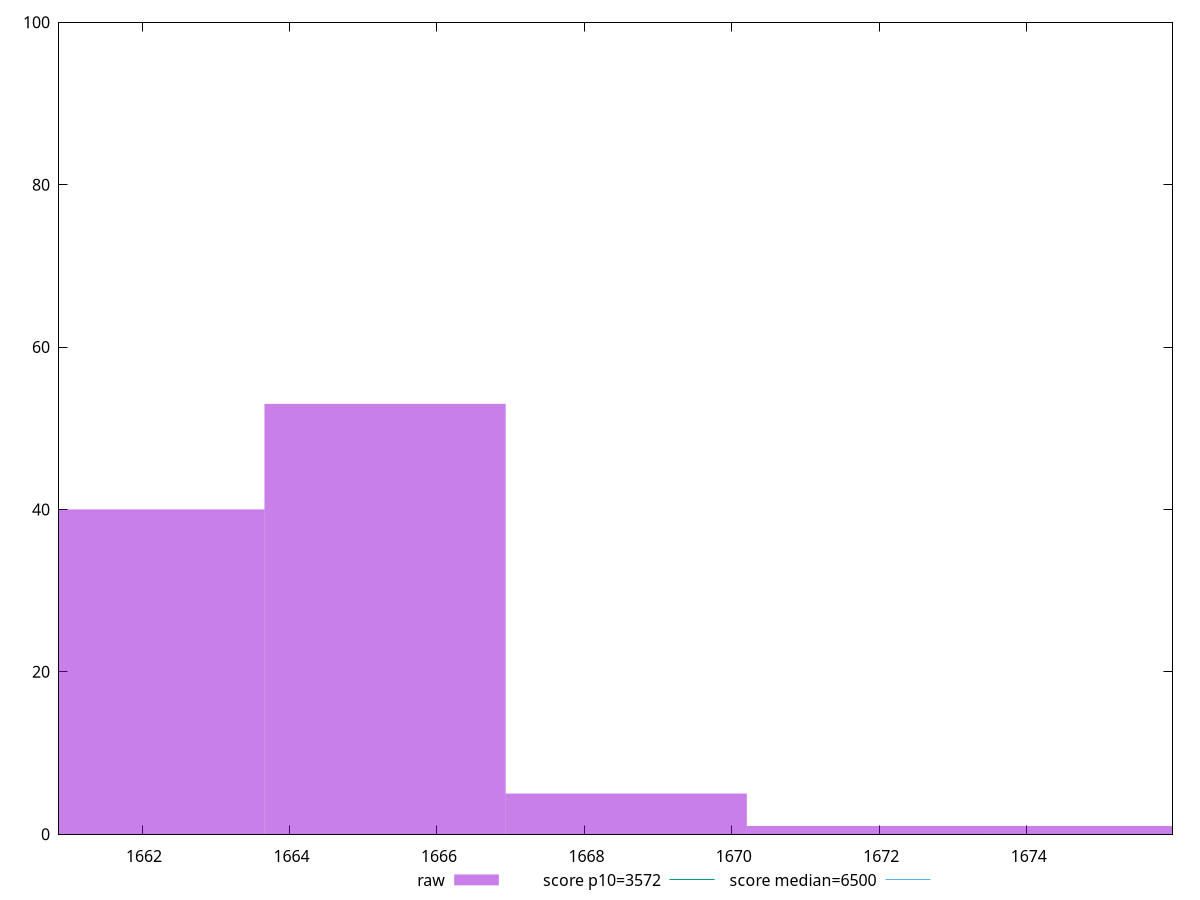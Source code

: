 reset

$raw <<EOF
1662.0241869557299 40
1665.2958881111547 53
1668.5675892665793 5
1671.839290422004 1
1675.1109915774286 1
EOF

set key outside below
set boxwidth 3.2717011554246653
set xrange [1660.8732000000005:1675.9770999999996]
set yrange [0:100]
set style fill transparent solid 0.5 noborder

set parametric
set terminal svg size 640, 490 enhanced background rgb 'white'
set output "report_00007_2020-12-11T15:55:29.892Z/first-cpu-idle/samples/pages+cached+noexternal+nofonts+nosvg+noimg+nocss/raw/histogram.svg"

plot $raw title "raw" with boxes, \
     3572,t title "score p10=3572", \
     6500,t title "score median=6500"

reset
